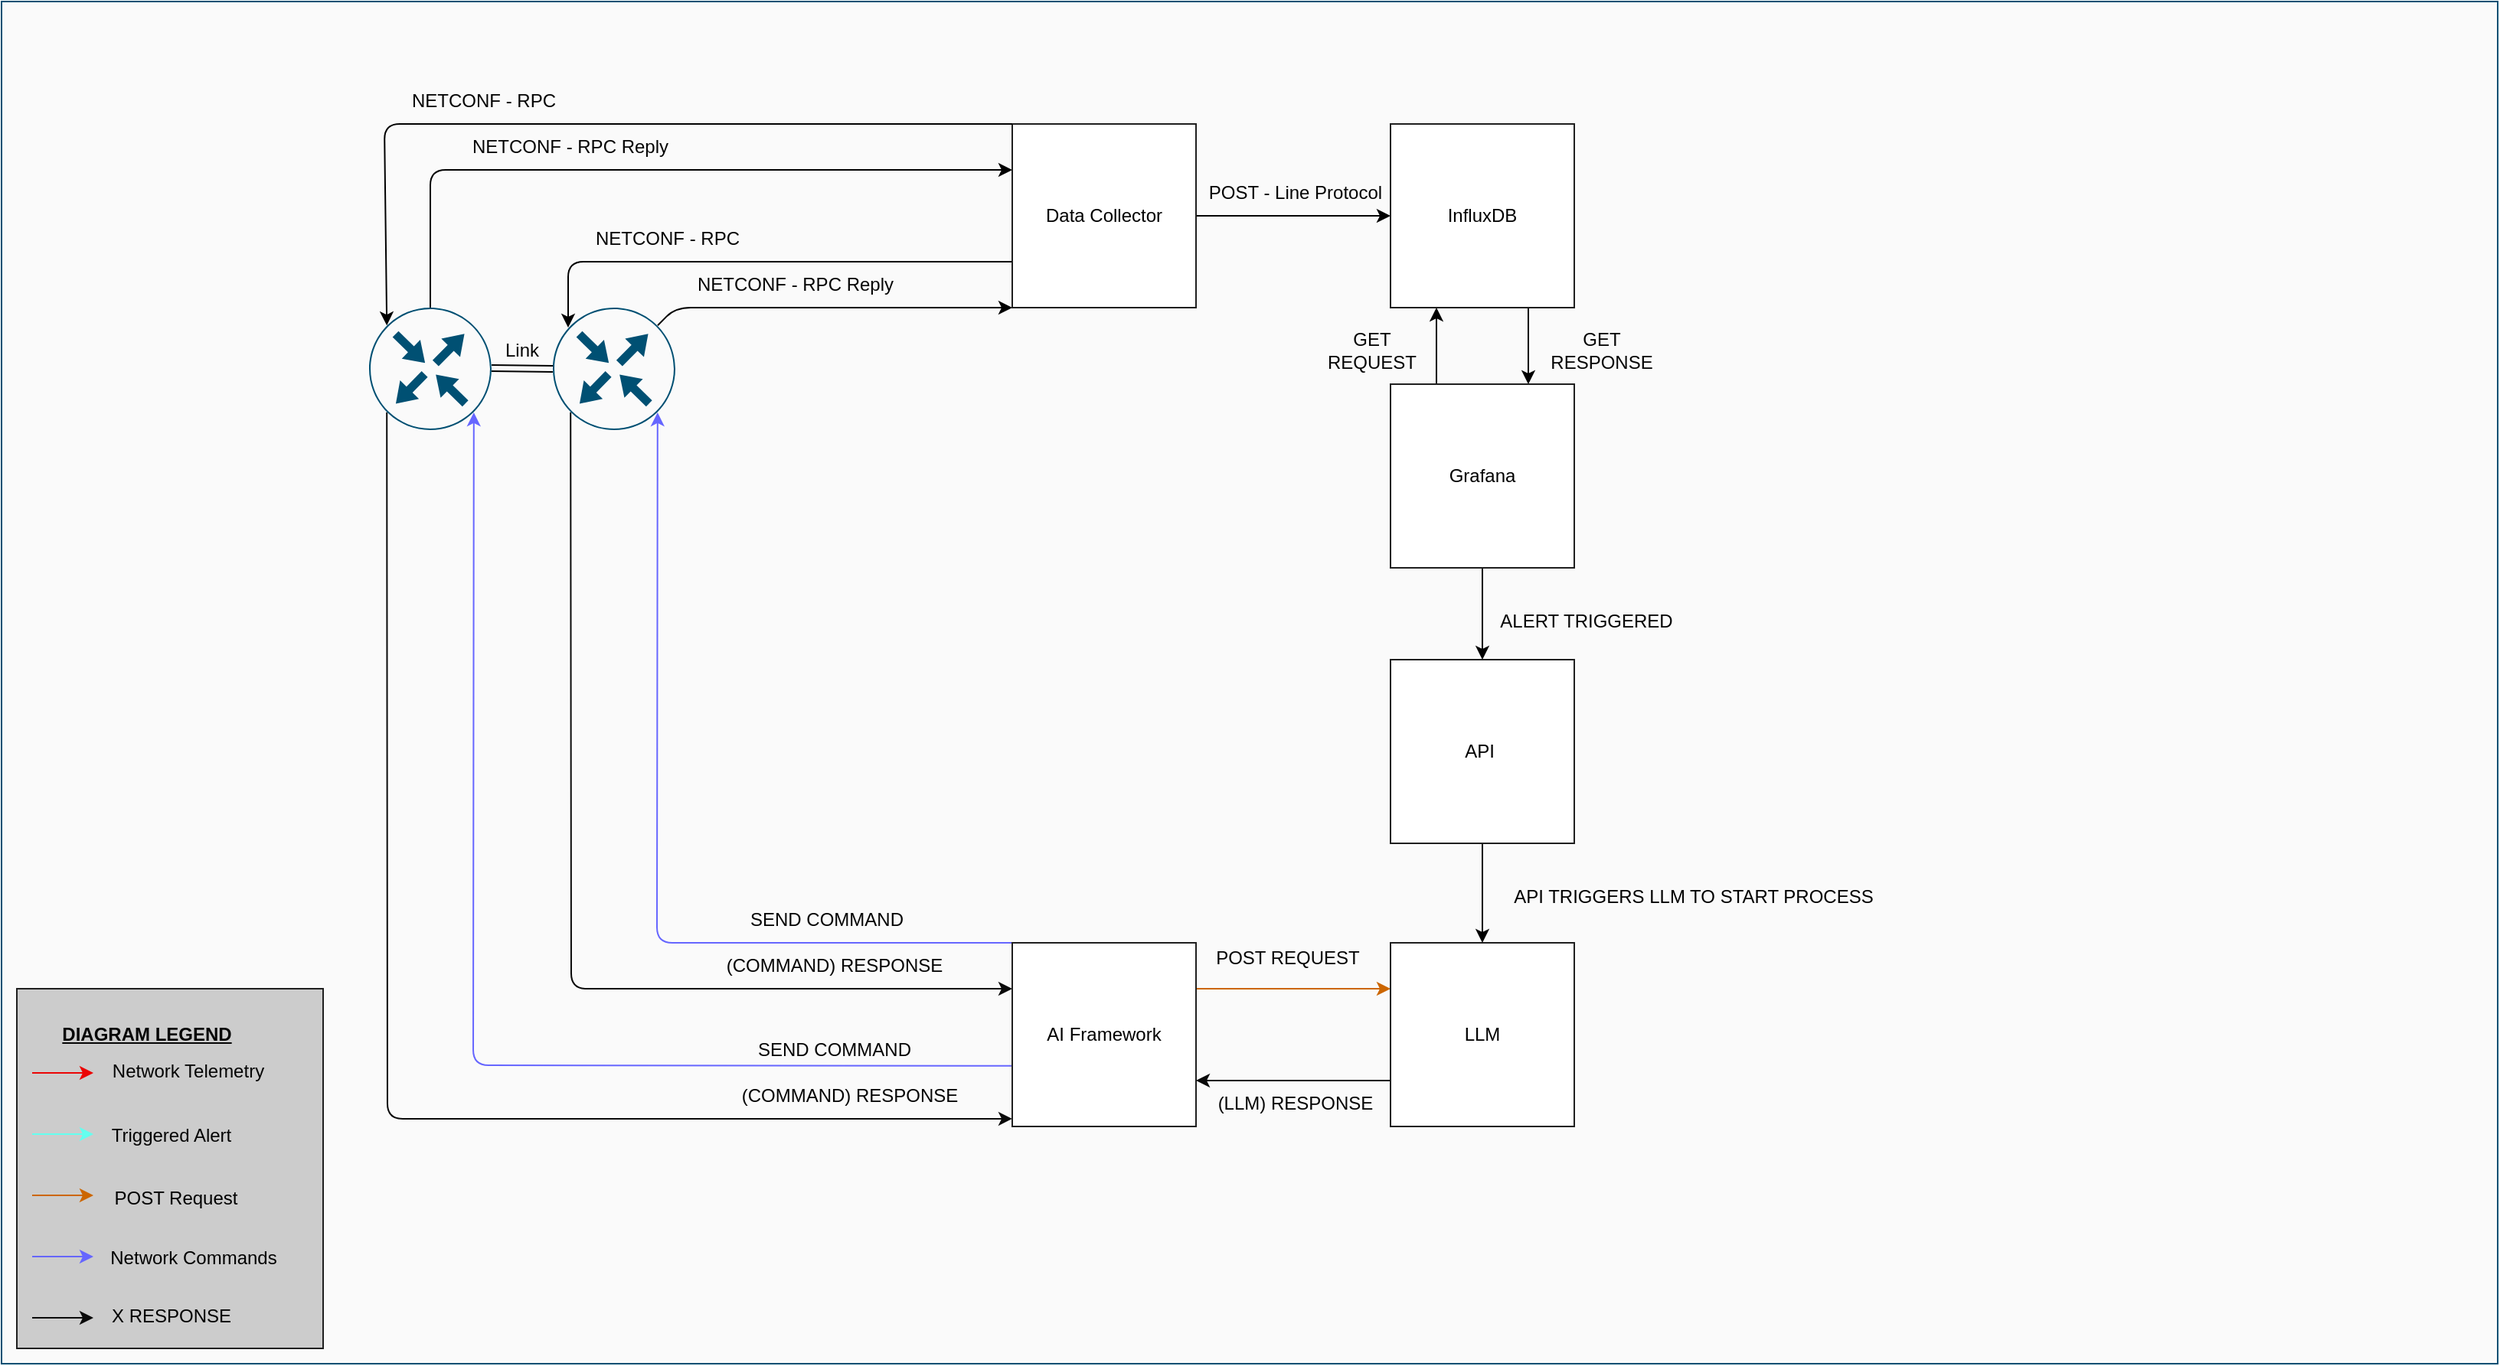 <mxfile>
    <diagram id="7ClO2gzEByUyAXzy6tJs" name="Page-1">
        <mxGraphModel dx="2029" dy="1690" grid="1" gridSize="10" guides="1" tooltips="1" connect="1" arrows="1" fold="1" page="1" pageScale="1" pageWidth="827" pageHeight="1169" math="0" shadow="0">
            <root>
                <mxCell id="0"/>
                <mxCell id="1" parent="0"/>
                <mxCell id="19" value="" style="whiteSpace=wrap;html=1;verticalAlign=top;fillColor=#FAFAFA;strokeColor=#005073;sketch=0;" parent="1" vertex="1">
                    <mxGeometry x="-200" y="-380" width="1630" height="890" as="geometry"/>
                </mxCell>
                <mxCell id="66" value="" style="rounded=0;whiteSpace=wrap;html=1;strokeColor=#1F1F1F;fontColor=#000000;fillColor=#CCCCCC;" parent="1" vertex="1">
                    <mxGeometry x="-190" y="265" width="200" height="235" as="geometry"/>
                </mxCell>
                <mxCell id="34" style="edgeStyle=none;html=1;entryX=0;entryY=0.958;entryDx=0;entryDy=0;strokeColor=#0A0A0A;exitX=0.145;exitY=0.855;exitDx=0;exitDy=0;exitPerimeter=0;entryPerimeter=0;" parent="1" source="11" target="28" edge="1">
                    <mxGeometry relative="1" as="geometry">
                        <Array as="points">
                            <mxPoint x="52" y="350"/>
                        </Array>
                    </mxGeometry>
                </mxCell>
                <mxCell id="76" style="edgeStyle=none;html=1;exitX=0.5;exitY=0;exitDx=0;exitDy=0;exitPerimeter=0;entryX=0;entryY=0.25;entryDx=0;entryDy=0;" parent="1" source="11" target="71" edge="1">
                    <mxGeometry relative="1" as="geometry">
                        <Array as="points">
                            <mxPoint x="80" y="-270"/>
                        </Array>
                    </mxGeometry>
                </mxCell>
                <mxCell id="11" value="" style="sketch=0;points=[[0.5,0,0],[1,0.5,0],[0.5,1,0],[0,0.5,0],[0.145,0.145,0],[0.856,0.145,0],[0.855,0.856,0],[0.145,0.855,0]];verticalLabelPosition=bottom;html=1;verticalAlign=top;aspect=fixed;align=center;pointerEvents=1;shape=mxgraph.cisco19.rect;prIcon=router;fillColor=#FAFAFA;strokeColor=#005073;" parent="1" vertex="1">
                    <mxGeometry x="40" y="-180" width="80" height="80" as="geometry"/>
                </mxCell>
                <mxCell id="38" style="edgeStyle=none;html=1;entryX=0;entryY=0.25;entryDx=0;entryDy=0;strokeColor=#0A0A0A;exitX=0.145;exitY=0.855;exitDx=0;exitDy=0;exitPerimeter=0;" parent="1" source="22" target="28" edge="1">
                    <mxGeometry relative="1" as="geometry">
                        <Array as="points">
                            <mxPoint x="172" y="265"/>
                        </Array>
                    </mxGeometry>
                </mxCell>
                <mxCell id="82" style="edgeStyle=none;html=1;exitX=0.856;exitY=0.145;exitDx=0;exitDy=0;exitPerimeter=0;entryX=0;entryY=1;entryDx=0;entryDy=0;" parent="1" source="22" target="71" edge="1">
                    <mxGeometry relative="1" as="geometry">
                        <Array as="points">
                            <mxPoint x="240" y="-180"/>
                        </Array>
                    </mxGeometry>
                </mxCell>
                <mxCell id="22" value="" style="sketch=0;points=[[0.5,0,0],[1,0.5,0],[0.5,1,0],[0,0.5,0],[0.145,0.145,0],[0.856,0.145,0],[0.855,0.856,0],[0.145,0.855,0]];verticalLabelPosition=bottom;html=1;verticalAlign=top;aspect=fixed;align=center;pointerEvents=1;shape=mxgraph.cisco19.rect;prIcon=router;fillColor=#FAFAFA;strokeColor=#005073;" parent="1" vertex="1">
                    <mxGeometry x="160" y="-180" width="80" height="80" as="geometry"/>
                </mxCell>
                <mxCell id="32" style="edgeStyle=none;html=1;exitX=1;exitY=0.25;exitDx=0;exitDy=0;entryX=0;entryY=0.25;entryDx=0;entryDy=0;strokeColor=#CC6600;" parent="1" source="28" target="30" edge="1">
                    <mxGeometry relative="1" as="geometry"/>
                </mxCell>
                <mxCell id="36" style="edgeStyle=none;html=1;exitX=0.006;exitY=0.67;exitDx=0;exitDy=0;entryX=0.855;entryY=0.856;entryDx=0;entryDy=0;entryPerimeter=0;strokeColor=#6666FF;exitPerimeter=0;" parent="1" source="28" target="11" edge="1">
                    <mxGeometry relative="1" as="geometry">
                        <Array as="points">
                            <mxPoint x="108" y="315"/>
                        </Array>
                    </mxGeometry>
                </mxCell>
                <mxCell id="37" style="edgeStyle=none;html=1;exitX=0;exitY=0;exitDx=0;exitDy=0;entryX=0.855;entryY=0.856;entryDx=0;entryDy=0;entryPerimeter=0;strokeColor=#6666FF;" parent="1" source="28" target="22" edge="1">
                    <mxGeometry relative="1" as="geometry">
                        <Array as="points">
                            <mxPoint x="228" y="235"/>
                        </Array>
                    </mxGeometry>
                </mxCell>
                <mxCell id="28" value="AI &lt;font color=&quot;#000000&quot;&gt;Framework&lt;/font&gt;" style="whiteSpace=wrap;html=1;aspect=fixed;strokeColor=#1F1F1F;fillColor=#FFFFFF;" parent="1" vertex="1">
                    <mxGeometry x="460" y="235" width="120" height="120" as="geometry"/>
                </mxCell>
                <mxCell id="33" style="edgeStyle=none;html=1;exitX=0;exitY=0.75;exitDx=0;exitDy=0;entryX=1;entryY=0.75;entryDx=0;entryDy=0;strokeColor=#0A0A0A;" parent="1" source="30" target="28" edge="1">
                    <mxGeometry relative="1" as="geometry"/>
                </mxCell>
                <mxCell id="30" value="&lt;font color=&quot;#000000&quot;&gt;LLM&lt;/font&gt;" style="whiteSpace=wrap;html=1;aspect=fixed;strokeColor=#1F1F1F;fillColor=#FFFFFF;" parent="1" vertex="1">
                    <mxGeometry x="707" y="235" width="120" height="120" as="geometry"/>
                </mxCell>
                <mxCell id="40" value="&lt;u&gt;&lt;b&gt;DIAGRAM LEGEND&lt;/b&gt;&lt;/u&gt;" style="text;html=1;strokeColor=none;fillColor=none;align=center;verticalAlign=middle;whiteSpace=wrap;rounded=0;fontColor=#050505;" parent="1" vertex="1">
                    <mxGeometry x="-200" y="280" width="190" height="30" as="geometry"/>
                </mxCell>
                <mxCell id="41" style="edgeStyle=none;html=1;strokeColor=#EB0505;" parent="1" edge="1">
                    <mxGeometry relative="1" as="geometry">
                        <mxPoint x="-180" y="320" as="sourcePoint"/>
                        <mxPoint x="-140" y="320" as="targetPoint"/>
                        <Array as="points">
                            <mxPoint x="-170" y="320"/>
                        </Array>
                    </mxGeometry>
                </mxCell>
                <mxCell id="42" style="edgeStyle=none;html=1;exitX=0.5;exitY=1;exitDx=0;exitDy=0;strokeColor=#63FFEF;" parent="1" edge="1">
                    <mxGeometry relative="1" as="geometry">
                        <mxPoint x="-180" y="360" as="sourcePoint"/>
                        <mxPoint x="-140" y="360" as="targetPoint"/>
                    </mxGeometry>
                </mxCell>
                <mxCell id="43" style="edgeStyle=none;html=1;exitX=1;exitY=0.25;exitDx=0;exitDy=0;strokeColor=#CC6600;" parent="1" edge="1">
                    <mxGeometry relative="1" as="geometry">
                        <mxPoint x="-180" y="400" as="sourcePoint"/>
                        <mxPoint x="-140" y="400" as="targetPoint"/>
                    </mxGeometry>
                </mxCell>
                <mxCell id="46" style="edgeStyle=none;html=1;strokeColor=#0A0A0A;" parent="1" edge="1">
                    <mxGeometry relative="1" as="geometry">
                        <mxPoint x="-180" y="480" as="sourcePoint"/>
                        <mxPoint x="-140" y="480" as="targetPoint"/>
                        <Array as="points">
                            <mxPoint x="-160" y="480"/>
                        </Array>
                    </mxGeometry>
                </mxCell>
                <mxCell id="47" value="Network Telemetry" style="text;html=1;strokeColor=none;fillColor=none;align=center;verticalAlign=middle;whiteSpace=wrap;rounded=0;fontColor=#050505;" parent="1" vertex="1">
                    <mxGeometry x="-153" y="304" width="150" height="30" as="geometry"/>
                </mxCell>
                <mxCell id="48" value="Triggered Alert" style="text;html=1;strokeColor=none;fillColor=none;align=center;verticalAlign=middle;whiteSpace=wrap;rounded=0;fontColor=#050505;" parent="1" vertex="1">
                    <mxGeometry x="-144" y="346" width="110" height="30" as="geometry"/>
                </mxCell>
                <mxCell id="50" value="" style="shape=link;html=1;strokeColor=#000000;fontColor=#050505;entryX=0;entryY=0.5;entryDx=0;entryDy=0;entryPerimeter=0;fillColor=#000000;" parent="1" target="22" edge="1">
                    <mxGeometry width="100" relative="1" as="geometry">
                        <mxPoint x="120" y="-140.5" as="sourcePoint"/>
                        <mxPoint x="160" y="-140" as="targetPoint"/>
                    </mxGeometry>
                </mxCell>
                <mxCell id="53" value="Link" style="text;html=1;strokeColor=none;fillColor=none;align=center;verticalAlign=middle;whiteSpace=wrap;rounded=0;fontColor=#050505;" parent="1" vertex="1">
                    <mxGeometry x="110" y="-167" width="60" height="30" as="geometry"/>
                </mxCell>
                <mxCell id="57" value="POST REQUEST" style="text;html=1;strokeColor=none;fillColor=none;align=center;verticalAlign=middle;whiteSpace=wrap;rounded=0;fontColor=#050505;" parent="1" vertex="1">
                    <mxGeometry x="590" y="230" width="100" height="30" as="geometry"/>
                </mxCell>
                <mxCell id="58" value="(LLM) RESPONSE" style="text;html=1;strokeColor=none;fillColor=none;align=center;verticalAlign=middle;whiteSpace=wrap;rounded=0;fontColor=#050505;" parent="1" vertex="1">
                    <mxGeometry x="590" y="325" width="110" height="30" as="geometry"/>
                </mxCell>
                <mxCell id="59" value="SEND COMMAND" style="text;html=1;strokeColor=none;fillColor=none;align=center;verticalAlign=middle;whiteSpace=wrap;rounded=0;fontColor=#050505;" parent="1" vertex="1">
                    <mxGeometry x="269" y="205" width="140" height="30" as="geometry"/>
                </mxCell>
                <mxCell id="60" value="(COMMAND) RESPONSE" style="text;html=1;strokeColor=none;fillColor=none;align=center;verticalAlign=middle;whiteSpace=wrap;rounded=0;fontColor=#050505;" parent="1" vertex="1">
                    <mxGeometry x="269" y="235" width="150" height="30" as="geometry"/>
                </mxCell>
                <mxCell id="61" value="SEND COMMAND" style="text;html=1;strokeColor=none;fillColor=none;align=center;verticalAlign=middle;whiteSpace=wrap;rounded=0;fontColor=#050505;" parent="1" vertex="1">
                    <mxGeometry x="274" y="290" width="140" height="30" as="geometry"/>
                </mxCell>
                <mxCell id="62" value="(COMMAND) RESPONSE" style="text;html=1;strokeColor=none;fillColor=none;align=center;verticalAlign=middle;whiteSpace=wrap;rounded=0;fontColor=#050505;" parent="1" vertex="1">
                    <mxGeometry x="274" y="320" width="160" height="30" as="geometry"/>
                </mxCell>
                <mxCell id="65" style="edgeStyle=none;html=1;strokeColor=#6666FF;" parent="1" edge="1">
                    <mxGeometry relative="1" as="geometry">
                        <mxPoint x="-180" y="440" as="sourcePoint"/>
                        <mxPoint x="-140" y="440" as="targetPoint"/>
                        <Array as="points">
                            <mxPoint x="-180" y="440"/>
                        </Array>
                    </mxGeometry>
                </mxCell>
                <mxCell id="67" value="POST Request" style="text;html=1;strokeColor=none;fillColor=none;align=center;verticalAlign=middle;whiteSpace=wrap;rounded=0;fontColor=#000000;" parent="1" vertex="1">
                    <mxGeometry x="-136" y="387" width="100" height="30" as="geometry"/>
                </mxCell>
                <mxCell id="68" value="Network Commands" style="text;html=1;strokeColor=none;fillColor=none;align=center;verticalAlign=middle;whiteSpace=wrap;rounded=0;fontColor=#000000;" parent="1" vertex="1">
                    <mxGeometry x="-132" y="426" width="115" height="30" as="geometry"/>
                </mxCell>
                <mxCell id="69" value="X RESPONSE" style="text;html=1;strokeColor=none;fillColor=none;align=center;verticalAlign=middle;whiteSpace=wrap;rounded=0;fontColor=#000000;" parent="1" vertex="1">
                    <mxGeometry x="-152" y="464" width="126" height="30" as="geometry"/>
                </mxCell>
                <mxCell id="78" style="edgeStyle=none;html=1;exitX=0;exitY=0.75;exitDx=0;exitDy=0;entryX=1;entryY=0;entryDx=0;entryDy=0;" parent="1" source="71" target="53" edge="1">
                    <mxGeometry relative="1" as="geometry">
                        <Array as="points">
                            <mxPoint x="170" y="-210"/>
                        </Array>
                    </mxGeometry>
                </mxCell>
                <mxCell id="84" style="edgeStyle=none;html=1;exitX=1;exitY=0.5;exitDx=0;exitDy=0;" parent="1" source="71" target="83" edge="1">
                    <mxGeometry relative="1" as="geometry"/>
                </mxCell>
                <mxCell id="71" value="Data Collector" style="whiteSpace=wrap;html=1;aspect=fixed;strokeColor=#1F1F1F;fillColor=#FFFFFF;" parent="1" vertex="1">
                    <mxGeometry x="460" y="-300" width="120" height="120" as="geometry"/>
                </mxCell>
                <mxCell id="74" value="NETCONF - RPC" style="text;html=1;strokeColor=none;fillColor=none;align=center;verticalAlign=middle;whiteSpace=wrap;rounded=0;fontColor=#050505;" parent="1" vertex="1">
                    <mxGeometry x="50" y="-330" width="130" height="30" as="geometry"/>
                </mxCell>
                <mxCell id="75" style="edgeStyle=none;html=1;exitX=0;exitY=0;exitDx=0;exitDy=0;entryX=0.145;entryY=0.145;entryDx=0;entryDy=0;entryPerimeter=0;" parent="1" source="71" target="11" edge="1">
                    <mxGeometry relative="1" as="geometry">
                        <Array as="points">
                            <mxPoint x="50" y="-300"/>
                        </Array>
                    </mxGeometry>
                </mxCell>
                <mxCell id="77" value="NETCONF - RPC Reply" style="text;html=1;strokeColor=none;fillColor=none;align=center;verticalAlign=middle;whiteSpace=wrap;rounded=0;fontColor=#050505;" parent="1" vertex="1">
                    <mxGeometry x="83" y="-300" width="177" height="30" as="geometry"/>
                </mxCell>
                <mxCell id="80" value="NETCONF - RPC" style="text;html=1;strokeColor=none;fillColor=none;align=center;verticalAlign=middle;whiteSpace=wrap;rounded=0;fontColor=#050505;" parent="1" vertex="1">
                    <mxGeometry x="170" y="-240" width="130" height="30" as="geometry"/>
                </mxCell>
                <mxCell id="81" value="NETCONF - RPC Reply" style="text;html=1;strokeColor=none;fillColor=none;align=center;verticalAlign=middle;whiteSpace=wrap;rounded=0;fontColor=#050505;" parent="1" vertex="1">
                    <mxGeometry x="230" y="-210" width="177" height="30" as="geometry"/>
                </mxCell>
                <mxCell id="95" style="edgeStyle=none;html=1;exitX=0.75;exitY=1;exitDx=0;exitDy=0;entryX=0.75;entryY=0;entryDx=0;entryDy=0;" parent="1" source="83" target="93" edge="1">
                    <mxGeometry relative="1" as="geometry"/>
                </mxCell>
                <mxCell id="83" value="InfluxDB" style="whiteSpace=wrap;html=1;aspect=fixed;strokeColor=#1F1F1F;fillColor=#FFFFFF;" parent="1" vertex="1">
                    <mxGeometry x="707" y="-300" width="120" height="120" as="geometry"/>
                </mxCell>
                <mxCell id="85" value="POST - Line Protocol" style="text;html=1;strokeColor=none;fillColor=none;align=center;verticalAlign=middle;whiteSpace=wrap;rounded=0;fontColor=#050505;" parent="1" vertex="1">
                    <mxGeometry x="580" y="-270" width="130" height="30" as="geometry"/>
                </mxCell>
                <mxCell id="89" value="GET&lt;div&gt;REQUEST&lt;/div&gt;" style="text;html=1;strokeColor=none;fillColor=none;align=center;verticalAlign=middle;whiteSpace=wrap;rounded=0;fontColor=#050505;" parent="1" vertex="1">
                    <mxGeometry x="660" y="-167" width="70" height="30" as="geometry"/>
                </mxCell>
                <mxCell id="90" value="GET&lt;div&gt;RESPONSE&lt;/div&gt;" style="text;html=1;strokeColor=none;fillColor=none;align=center;verticalAlign=middle;whiteSpace=wrap;rounded=0;fontColor=#050505;" parent="1" vertex="1">
                    <mxGeometry x="810" y="-167" width="70" height="30" as="geometry"/>
                </mxCell>
                <mxCell id="98" style="edgeStyle=none;html=1;exitX=0.5;exitY=1;exitDx=0;exitDy=0;entryX=0.5;entryY=0;entryDx=0;entryDy=0;" parent="1" source="91" target="30" edge="1">
                    <mxGeometry relative="1" as="geometry"/>
                </mxCell>
                <mxCell id="91" value="API&amp;nbsp;" style="whiteSpace=wrap;html=1;aspect=fixed;strokeColor=#1F1F1F;fillColor=#FFFFFF;" parent="1" vertex="1">
                    <mxGeometry x="707" y="50" width="120" height="120" as="geometry"/>
                </mxCell>
                <mxCell id="94" style="edgeStyle=none;html=1;exitX=0.25;exitY=0;exitDx=0;exitDy=0;entryX=0.25;entryY=1;entryDx=0;entryDy=0;" parent="1" source="93" target="83" edge="1">
                    <mxGeometry relative="1" as="geometry"/>
                </mxCell>
                <mxCell id="96" style="edgeStyle=none;html=1;exitX=0.5;exitY=1;exitDx=0;exitDy=0;" parent="1" source="93" target="91" edge="1">
                    <mxGeometry relative="1" as="geometry"/>
                </mxCell>
                <mxCell id="93" value="Grafana" style="whiteSpace=wrap;html=1;aspect=fixed;strokeColor=#1F1F1F;fillColor=#FFFFFF;" parent="1" vertex="1">
                    <mxGeometry x="707" y="-130" width="120" height="120" as="geometry"/>
                </mxCell>
                <mxCell id="100" value="ALERT TRIGGERED" style="text;html=1;strokeColor=none;fillColor=none;align=center;verticalAlign=middle;whiteSpace=wrap;rounded=0;fontColor=#050505;" parent="1" vertex="1">
                    <mxGeometry x="770" y="10" width="130" height="30" as="geometry"/>
                </mxCell>
                <mxCell id="101" value="API TRIGGERS LLM TO START PROCESS" style="text;html=1;align=center;verticalAlign=middle;whiteSpace=wrap;rounded=0;" parent="1" vertex="1">
                    <mxGeometry x="780" y="190" width="250" height="30" as="geometry"/>
                </mxCell>
                <mxCell id="103" value="&lt;h1 style=&quot;margin-top: 0px;&quot;&gt;&lt;br&gt;&lt;/h1&gt;" style="text;html=1;whiteSpace=wrap;overflow=hidden;rounded=0;" vertex="1" parent="1">
                    <mxGeometry x="890" y="-120" width="330" height="90" as="geometry"/>
                </mxCell>
            </root>
        </mxGraphModel>
    </diagram>
</mxfile>